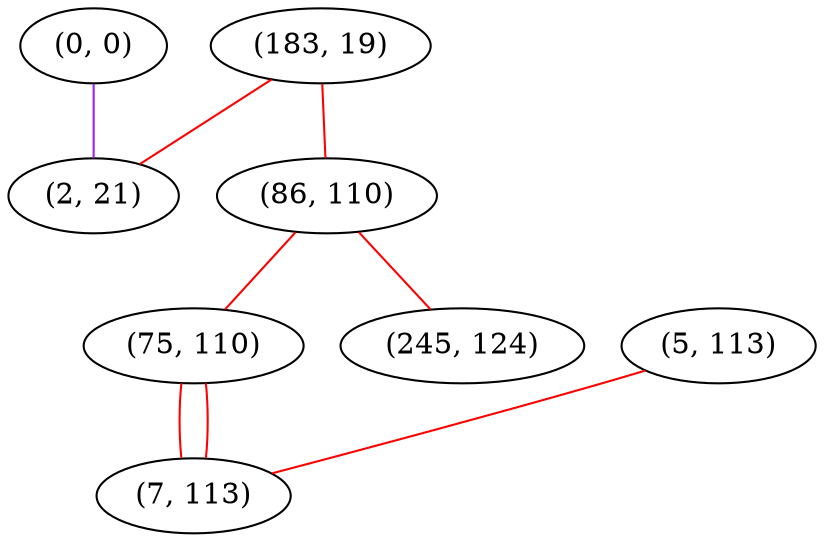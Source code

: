 graph "" {
"(183, 19)";
"(0, 0)";
"(5, 113)";
"(2, 21)";
"(86, 110)";
"(75, 110)";
"(7, 113)";
"(245, 124)";
"(183, 19)" -- "(2, 21)"  [color=red, key=0, weight=1];
"(183, 19)" -- "(86, 110)"  [color=red, key=0, weight=1];
"(0, 0)" -- "(2, 21)"  [color=purple, key=0, weight=4];
"(5, 113)" -- "(7, 113)"  [color=red, key=0, weight=1];
"(86, 110)" -- "(245, 124)"  [color=red, key=0, weight=1];
"(86, 110)" -- "(75, 110)"  [color=red, key=0, weight=1];
"(75, 110)" -- "(7, 113)"  [color=red, key=0, weight=1];
"(75, 110)" -- "(7, 113)"  [color=red, key=1, weight=1];
}
